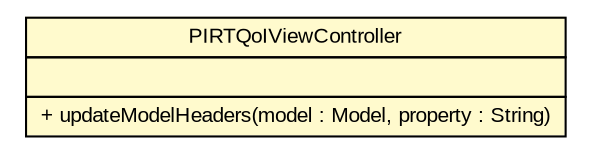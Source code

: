 #!/usr/local/bin/dot
#
# Class diagram 
# Generated by UMLGraph version R5_6-24-gf6e263 (http://www.umlgraph.org/)
#

digraph G {
	edge [fontname="arial",fontsize=10,labelfontname="arial",labelfontsize=10];
	node [fontname="arial",fontsize=10,shape=plaintext];
	nodesep=0.25;
	ranksep=0.5;
	// gov.sandia.cf.parts.ui.pirt.PIRTQoIViewController
	c343214 [label=<<table title="gov.sandia.cf.parts.ui.pirt.PIRTQoIViewController" border="0" cellborder="1" cellspacing="0" cellpadding="2" port="p" bgcolor="lemonChiffon" href="./PIRTQoIViewController.html">
		<tr><td><table border="0" cellspacing="0" cellpadding="1">
<tr><td align="center" balign="center"> PIRTQoIViewController </td></tr>
		</table></td></tr>
		<tr><td><table border="0" cellspacing="0" cellpadding="1">
<tr><td align="left" balign="left">  </td></tr>
		</table></td></tr>
		<tr><td><table border="0" cellspacing="0" cellpadding="1">
<tr><td align="left" balign="left"> + updateModelHeaders(model : Model, property : String) </td></tr>
		</table></td></tr>
		</table>>, URL="./PIRTQoIViewController.html", fontname="arial", fontcolor="black", fontsize=10.0];
}

